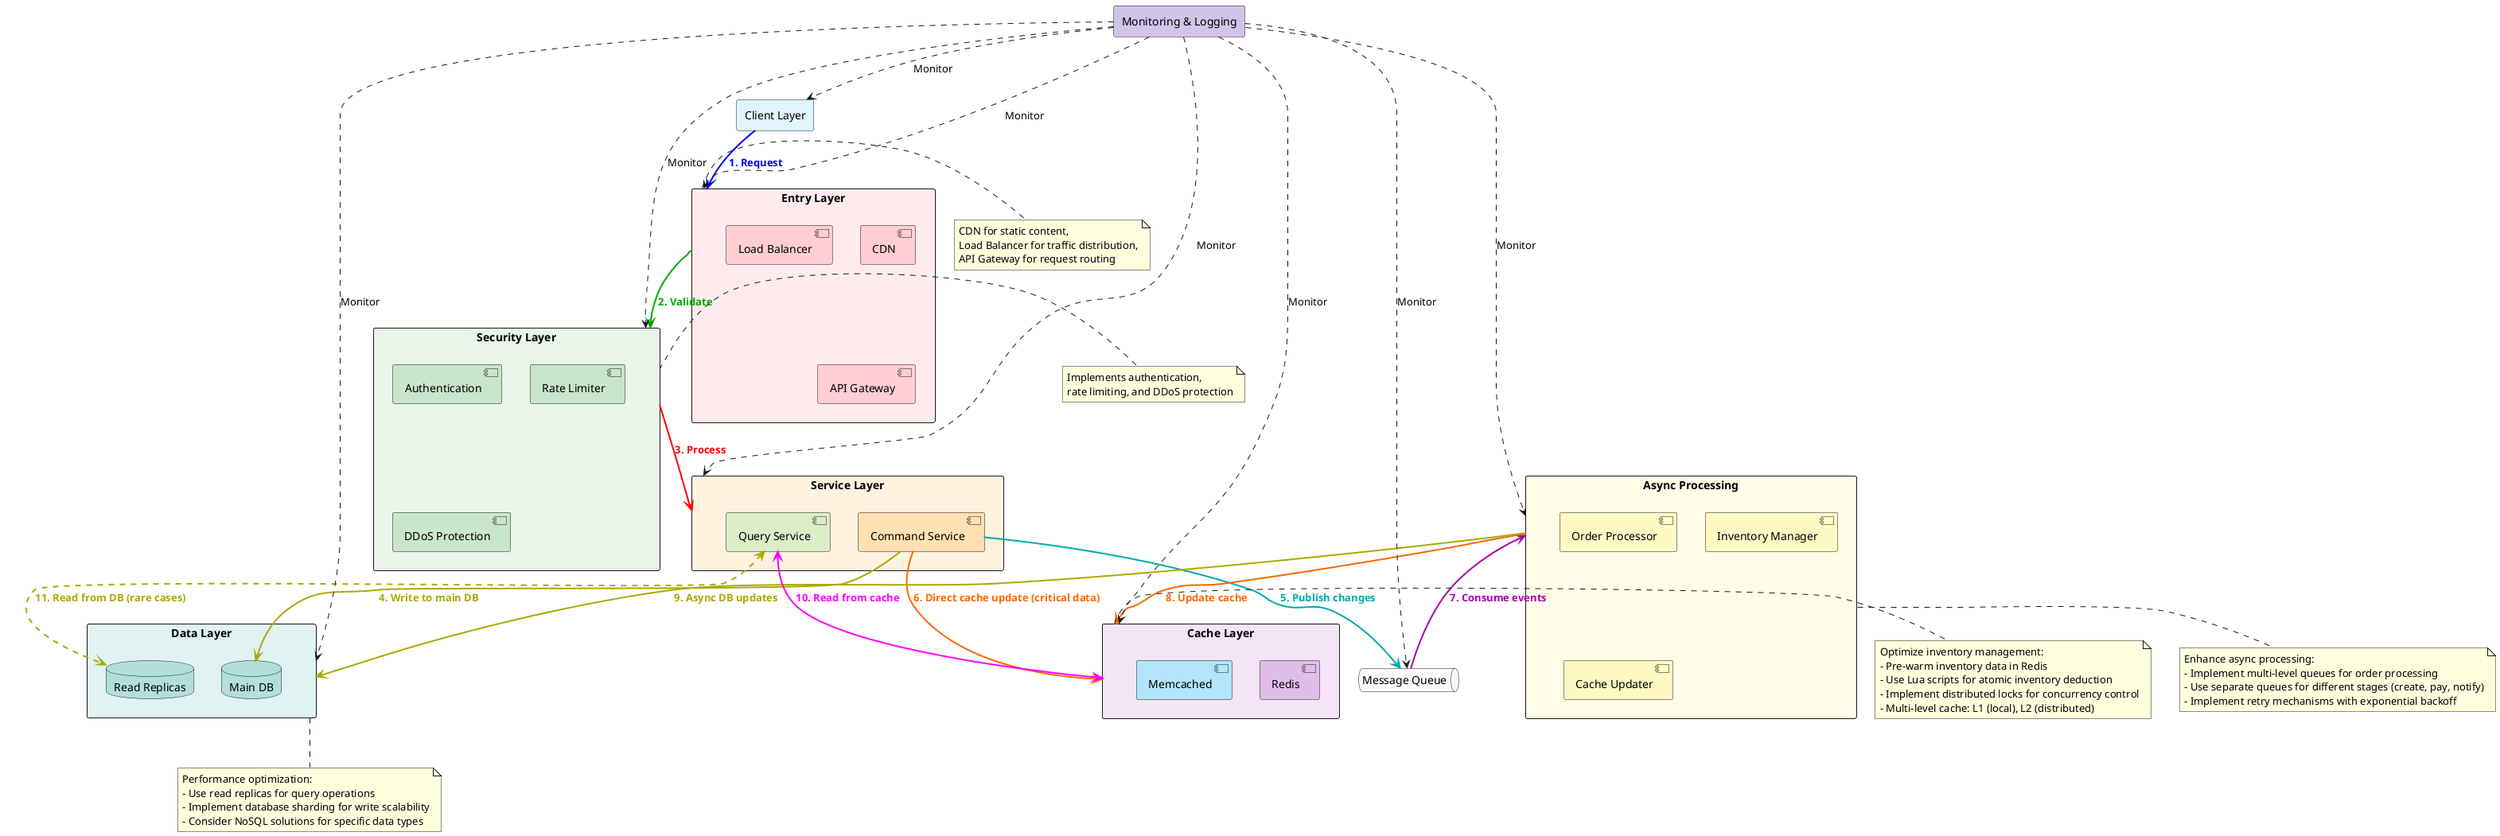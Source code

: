 @startuml High Concurrency Seckill System Backend Architecture
!pragma layout dot

rectangle "Client Layer" as ClientLayer #E1F5FE
rectangle "Entry Layer" as EntryLayer #FFEBEE {
    component "CDN" as CDN #FFCDD2
    component "Load Balancer" as LB #FFCDD2
    component "API Gateway" as APIGW #FFCDD2
}
rectangle "Security Layer" as SecurityLayer #E8F5E9 {
    component "Authentication" as Auth #C8E6C9
    component "Rate Limiter" as RateLimiter #C8E6C9
    component "DDoS Protection" as DDoS #C8E6C9
}
rectangle "Service Layer" as ServiceLayer #FFF3E0 {
    component "Command Service" as CommandService #FFE0B2
    component "Query Service" as QueryService #DCEDC8
}
rectangle "Cache Layer" as CacheLayer #F3E5F5 {
    component "Redis" as Redis #E1BEE7
    component "Memcached" as Memcached #B3E5FC
}
queue "Message Queue" as MessageQueue #FAFAFA
rectangle "Async Processing" as AsyncProcessing #FFFDE7 {
    component "Order Processor" as OrderProcessor #FFF9C4
    component "Inventory Manager" as InventoryManager #FFF9C4
    component "Cache Updater" as CacheUpdater #FFF9C4
}
rectangle "Data Layer" as DataLayer #E0F2F1 {
    database "Main DB" as MainDB #B2DFDB
    database "Read Replicas" as ReadReplicas #B2DFDB
}
rectangle "Monitoring & Logging" as MonitoringLogging #D1C4E9

ClientLayer -[#0000FF,thickness=2]-> EntryLayer : "<color:#0000FF><b>1. Request</b></color>"
EntryLayer -[#00AA00,thickness=2]-> SecurityLayer : "<color:#00AA00><b>2. Validate</b></color>"
SecurityLayer -[#FF0000,thickness=2]-> ServiceLayer : "<color:#FF0000><b>3. Process</b></color>"
CommandService -[#AAAA00,thickness=2]-> MainDB : "<color:#AAAA00><b>4. Write to main DB</b></color>"
CommandService -[#00AAAA,thickness=2]-> MessageQueue : "<color:#00AAAA><b>5. Publish changes</b></color>"
CommandService -[#FF6600,thickness=2]-> CacheLayer : "<color:#FF6600><b>6. Direct cache update (critical data)</b></color>"
AsyncProcessing <-[#AA00AA,thickness=2]- MessageQueue : "<color:#AA00AA><b>7. Consume events</b></color>"
AsyncProcessing -[#FF6600,thickness=2]-> CacheLayer : "<color:#FF6600><b>8. Update cache</b></color>"
AsyncProcessing -[#AAAA00,thickness=2]-> DataLayer : "<color:#AAAA00><b>9. Async DB updates</b></color>"
QueryService <-[#FF00FF,thickness=2]-> CacheLayer : "<color:#FF00FF><b>10. Read from cache</b></color>"
QueryService <-[#AAAA00,dashed,thickness=2]-> ReadReplicas : "<color:#AAAA00><b>11. Read from DB (rare cases)</b></color>"

MonitoringLogging ..> ClientLayer : "Monitor"
MonitoringLogging ..> EntryLayer : "Monitor"
MonitoringLogging ..> SecurityLayer : "Monitor"
MonitoringLogging ..> ServiceLayer : "Monitor"
MonitoringLogging ..> CacheLayer : "Monitor"
MonitoringLogging ..> MessageQueue : "Monitor"
MonitoringLogging ..> AsyncProcessing : "Monitor"
MonitoringLogging ..> DataLayer : "Monitor"

note right of EntryLayer
  CDN for static content,
  Load Balancer for traffic distribution,
  API Gateway for request routing
end note

note right of SecurityLayer
  Implements authentication,
  rate limiting, and DDoS protection
end note

note right of CacheLayer
  Optimize inventory management:
  - Pre-warm inventory data in Redis
  - Use Lua scripts for atomic inventory deduction
  - Implement distributed locks for concurrency control
  - Multi-level cache: L1 (local), L2 (distributed)
end note

note bottom of AsyncProcessing
  Enhance async processing:
  - Implement multi-level queues for order processing
  - Use separate queues for different stages (create, pay, notify)
  - Implement retry mechanisms with exponential backoff
end note

note bottom of DataLayer
  Performance optimization:
  - Use read replicas for query operations
  - Implement database sharding for write scalability
  - Consider NoSQL solutions for specific data types
end note

@enduml
